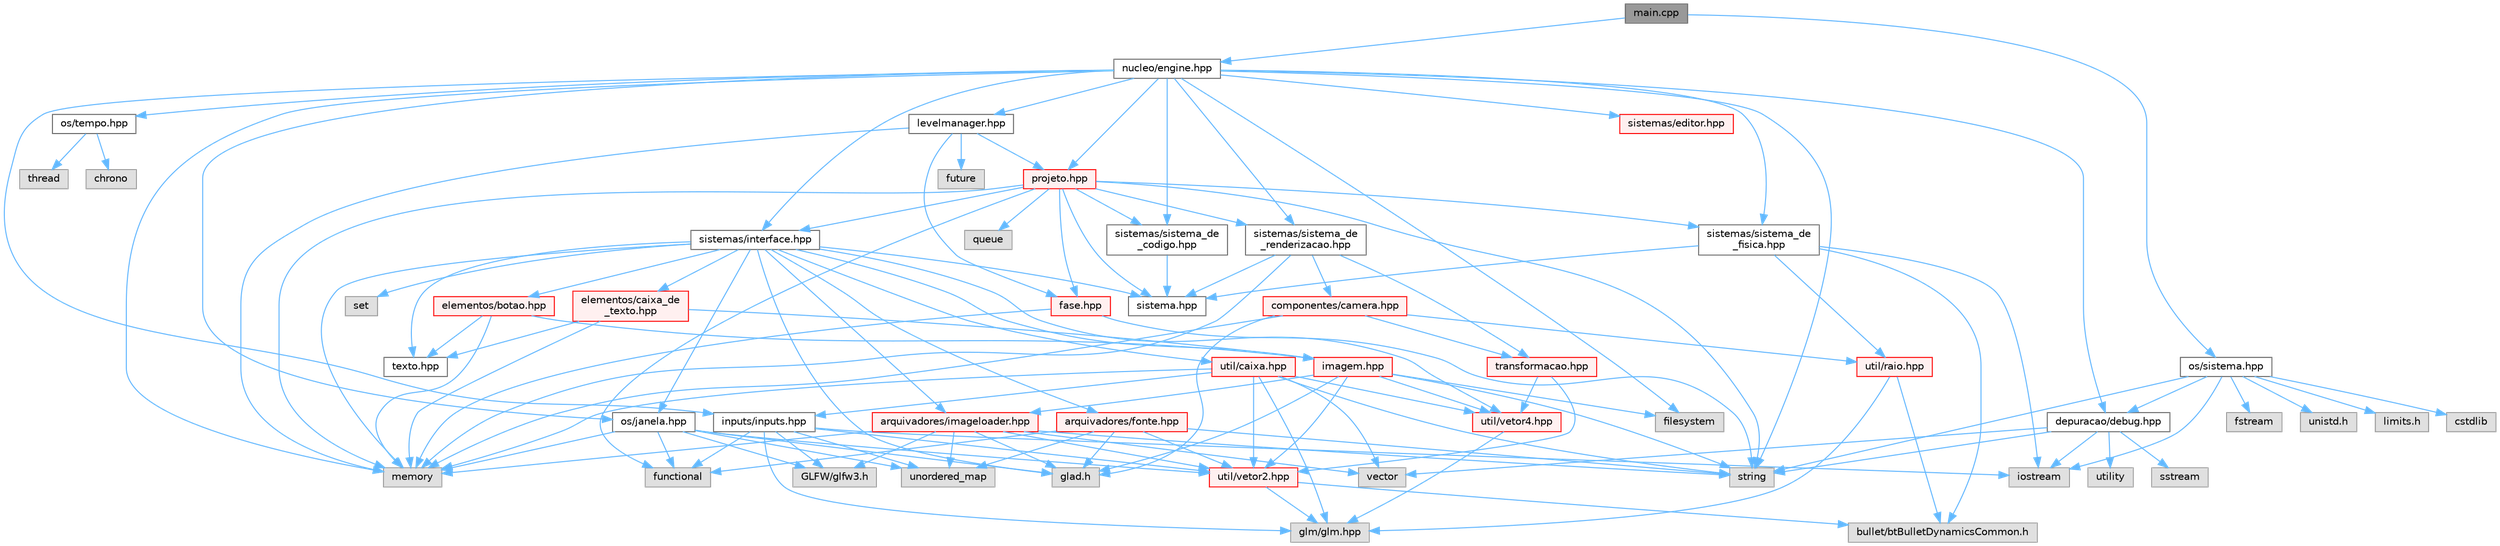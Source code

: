 digraph "main.cpp"
{
 // LATEX_PDF_SIZE
  bgcolor="transparent";
  edge [fontname=Helvetica,fontsize=10,labelfontname=Helvetica,labelfontsize=10];
  node [fontname=Helvetica,fontsize=10,shape=box,height=0.2,width=0.4];
  Node1 [id="Node000001",label="main.cpp",height=0.2,width=0.4,color="gray40", fillcolor="grey60", style="filled", fontcolor="black",tooltip=" "];
  Node1 -> Node2 [id="edge1_Node000001_Node000002",color="steelblue1",style="solid",tooltip=" "];
  Node2 [id="Node000002",label="nucleo/engine.hpp",height=0.2,width=0.4,color="grey40", fillcolor="white", style="filled",URL="$engine_8hpp.html",tooltip=" "];
  Node2 -> Node3 [id="edge2_Node000002_Node000003",color="steelblue1",style="solid",tooltip=" "];
  Node3 [id="Node000003",label="string",height=0.2,width=0.4,color="grey60", fillcolor="#E0E0E0", style="filled",tooltip=" "];
  Node2 -> Node4 [id="edge3_Node000002_Node000004",color="steelblue1",style="solid",tooltip=" "];
  Node4 [id="Node000004",label="memory",height=0.2,width=0.4,color="grey60", fillcolor="#E0E0E0", style="filled",tooltip=" "];
  Node2 -> Node5 [id="edge4_Node000002_Node000005",color="steelblue1",style="solid",tooltip=" "];
  Node5 [id="Node000005",label="filesystem",height=0.2,width=0.4,color="grey60", fillcolor="#E0E0E0", style="filled",tooltip=" "];
  Node2 -> Node6 [id="edge5_Node000002_Node000006",color="steelblue1",style="solid",tooltip=" "];
  Node6 [id="Node000006",label="depuracao/debug.hpp",height=0.2,width=0.4,color="grey40", fillcolor="white", style="filled",URL="$debug_8hpp.html",tooltip=" "];
  Node6 -> Node7 [id="edge6_Node000006_Node000007",color="steelblue1",style="solid",tooltip=" "];
  Node7 [id="Node000007",label="vector",height=0.2,width=0.4,color="grey60", fillcolor="#E0E0E0", style="filled",tooltip=" "];
  Node6 -> Node8 [id="edge7_Node000006_Node000008",color="steelblue1",style="solid",tooltip=" "];
  Node8 [id="Node000008",label="utility",height=0.2,width=0.4,color="grey60", fillcolor="#E0E0E0", style="filled",tooltip=" "];
  Node6 -> Node3 [id="edge8_Node000006_Node000003",color="steelblue1",style="solid",tooltip=" "];
  Node6 -> Node9 [id="edge9_Node000006_Node000009",color="steelblue1",style="solid",tooltip=" "];
  Node9 [id="Node000009",label="iostream",height=0.2,width=0.4,color="grey60", fillcolor="#E0E0E0", style="filled",tooltip=" "];
  Node6 -> Node10 [id="edge10_Node000006_Node000010",color="steelblue1",style="solid",tooltip=" "];
  Node10 [id="Node000010",label="sstream",height=0.2,width=0.4,color="grey60", fillcolor="#E0E0E0", style="filled",tooltip=" "];
  Node2 -> Node11 [id="edge11_Node000002_Node000011",color="steelblue1",style="solid",tooltip=" "];
  Node11 [id="Node000011",label="os/janela.hpp",height=0.2,width=0.4,color="grey40", fillcolor="white", style="filled",URL="$janela_8hpp_source.html",tooltip=" "];
  Node11 -> Node12 [id="edge12_Node000011_Node000012",color="steelblue1",style="solid",tooltip=" "];
  Node12 [id="Node000012",label="functional",height=0.2,width=0.4,color="grey60", fillcolor="#E0E0E0", style="filled",tooltip=" "];
  Node11 -> Node4 [id="edge13_Node000011_Node000004",color="steelblue1",style="solid",tooltip=" "];
  Node11 -> Node13 [id="edge14_Node000011_Node000013",color="steelblue1",style="solid",tooltip=" "];
  Node13 [id="Node000013",label="unordered_map",height=0.2,width=0.4,color="grey60", fillcolor="#E0E0E0", style="filled",tooltip=" "];
  Node11 -> Node14 [id="edge15_Node000011_Node000014",color="steelblue1",style="solid",tooltip=" "];
  Node14 [id="Node000014",label="glad.h",height=0.2,width=0.4,color="grey60", fillcolor="#E0E0E0", style="filled",tooltip=" "];
  Node11 -> Node15 [id="edge16_Node000011_Node000015",color="steelblue1",style="solid",tooltip=" "];
  Node15 [id="Node000015",label="GLFW/glfw3.h",height=0.2,width=0.4,color="grey60", fillcolor="#E0E0E0", style="filled",tooltip=" "];
  Node11 -> Node16 [id="edge17_Node000011_Node000016",color="steelblue1",style="solid",tooltip=" "];
  Node16 [id="Node000016",label="util/vetor2.hpp",height=0.2,width=0.4,color="red", fillcolor="#FFF0F0", style="filled",URL="$vetor2_8hpp.html",tooltip=" "];
  Node16 -> Node19 [id="edge18_Node000016_Node000019",color="steelblue1",style="solid",tooltip=" "];
  Node19 [id="Node000019",label="bullet/btBulletDynamicsCommon.h",height=0.2,width=0.4,color="grey60", fillcolor="#E0E0E0", style="filled",tooltip=" "];
  Node16 -> Node20 [id="edge19_Node000016_Node000020",color="steelblue1",style="solid",tooltip=" "];
  Node20 [id="Node000020",label="glm/glm.hpp",height=0.2,width=0.4,color="grey60", fillcolor="#E0E0E0", style="filled",tooltip=" "];
  Node2 -> Node21 [id="edge20_Node000002_Node000021",color="steelblue1",style="solid",tooltip=" "];
  Node21 [id="Node000021",label="os/tempo.hpp",height=0.2,width=0.4,color="grey40", fillcolor="white", style="filled",URL="$tempo_8hpp.html",tooltip="Inicia e gerencia o tempo."];
  Node21 -> Node22 [id="edge21_Node000021_Node000022",color="steelblue1",style="solid",tooltip=" "];
  Node22 [id="Node000022",label="thread",height=0.2,width=0.4,color="grey60", fillcolor="#E0E0E0", style="filled",tooltip=" "];
  Node21 -> Node23 [id="edge22_Node000021_Node000023",color="steelblue1",style="solid",tooltip=" "];
  Node23 [id="Node000023",label="chrono",height=0.2,width=0.4,color="grey60", fillcolor="#E0E0E0", style="filled",tooltip=" "];
  Node2 -> Node24 [id="edge23_Node000002_Node000024",color="steelblue1",style="solid",tooltip=" "];
  Node24 [id="Node000024",label="inputs/inputs.hpp",height=0.2,width=0.4,color="grey40", fillcolor="white", style="filled",URL="$inputs_8hpp.html",tooltip=" "];
  Node24 -> Node15 [id="edge24_Node000024_Node000015",color="steelblue1",style="solid",tooltip=" "];
  Node24 -> Node9 [id="edge25_Node000024_Node000009",color="steelblue1",style="solid",tooltip=" "];
  Node24 -> Node13 [id="edge26_Node000024_Node000013",color="steelblue1",style="solid",tooltip=" "];
  Node24 -> Node12 [id="edge27_Node000024_Node000012",color="steelblue1",style="solid",tooltip=" "];
  Node24 -> Node20 [id="edge28_Node000024_Node000020",color="steelblue1",style="solid",tooltip=" "];
  Node24 -> Node16 [id="edge29_Node000024_Node000016",color="steelblue1",style="solid",tooltip=" "];
  Node2 -> Node25 [id="edge30_Node000002_Node000025",color="steelblue1",style="solid",tooltip=" "];
  Node25 [id="Node000025",label="sistemas/sistema_de\l_renderizacao.hpp",height=0.2,width=0.4,color="grey40", fillcolor="white", style="filled",URL="$sistema__de__renderizacao_8hpp.html",tooltip=" "];
  Node25 -> Node26 [id="edge31_Node000025_Node000026",color="steelblue1",style="solid",tooltip=" "];
  Node26 [id="Node000026",label="sistema.hpp",height=0.2,width=0.4,color="grey40", fillcolor="white", style="filled",URL="$sistemas_2sistema_8hpp.html",tooltip=" "];
  Node25 -> Node27 [id="edge32_Node000025_Node000027",color="steelblue1",style="solid",tooltip=" "];
  Node27 [id="Node000027",label="componentes/camera.hpp",height=0.2,width=0.4,color="red", fillcolor="#FFF0F0", style="filled",URL="$camera_8hpp_source.html",tooltip=" "];
  Node27 -> Node4 [id="edge33_Node000027_Node000004",color="steelblue1",style="solid",tooltip=" "];
  Node27 -> Node14 [id="edge34_Node000027_Node000014",color="steelblue1",style="solid",tooltip=" "];
  Node27 -> Node35 [id="edge35_Node000027_Node000035",color="steelblue1",style="solid",tooltip=" "];
  Node35 [id="Node000035",label="transformacao.hpp",height=0.2,width=0.4,color="red", fillcolor="#FFF0F0", style="filled",URL="$transformacao_8hpp.html",tooltip="Calcula a mtriz de modelo para um objeto 3d qualquer."];
  Node35 -> Node16 [id="edge36_Node000035_Node000016",color="steelblue1",style="solid",tooltip=" "];
  Node35 -> Node37 [id="edge37_Node000035_Node000037",color="steelblue1",style="solid",tooltip=" "];
  Node37 [id="Node000037",label="util/vetor4.hpp",height=0.2,width=0.4,color="red", fillcolor="#FFF0F0", style="filled",URL="$vetor4_8hpp.html",tooltip=" "];
  Node37 -> Node20 [id="edge38_Node000037_Node000020",color="steelblue1",style="solid",tooltip=" "];
  Node27 -> Node57 [id="edge39_Node000027_Node000057",color="steelblue1",style="solid",tooltip=" "];
  Node57 [id="Node000057",label="util/raio.hpp",height=0.2,width=0.4,color="red", fillcolor="#FFF0F0", style="filled",URL="$raio_8hpp.html",tooltip=" "];
  Node57 -> Node20 [id="edge40_Node000057_Node000020",color="steelblue1",style="solid",tooltip=" "];
  Node57 -> Node19 [id="edge41_Node000057_Node000019",color="steelblue1",style="solid",tooltip=" "];
  Node25 -> Node35 [id="edge42_Node000025_Node000035",color="steelblue1",style="solid",tooltip=" "];
  Node25 -> Node4 [id="edge43_Node000025_Node000004",color="steelblue1",style="solid",tooltip=" "];
  Node2 -> Node58 [id="edge44_Node000002_Node000058",color="steelblue1",style="solid",tooltip=" "];
  Node58 [id="Node000058",label="sistemas/interface.hpp",height=0.2,width=0.4,color="grey40", fillcolor="white", style="filled",URL="$interface_8hpp_source.html",tooltip=" "];
  Node58 -> Node14 [id="edge45_Node000058_Node000014",color="steelblue1",style="solid",tooltip=" "];
  Node58 -> Node4 [id="edge46_Node000058_Node000004",color="steelblue1",style="solid",tooltip=" "];
  Node58 -> Node59 [id="edge47_Node000058_Node000059",color="steelblue1",style="solid",tooltip=" "];
  Node59 [id="Node000059",label="set",height=0.2,width=0.4,color="grey60", fillcolor="#E0E0E0", style="filled",tooltip=" "];
  Node58 -> Node26 [id="edge48_Node000058_Node000026",color="steelblue1",style="solid",tooltip=" "];
  Node58 -> Node48 [id="edge49_Node000058_Node000048",color="steelblue1",style="solid",tooltip=" "];
  Node48 [id="Node000048",label="arquivadores/imageloader.hpp",height=0.2,width=0.4,color="red", fillcolor="#FFF0F0", style="filled",URL="$imageloader_8hpp.html",tooltip=" "];
  Node48 -> Node14 [id="edge50_Node000048_Node000014",color="steelblue1",style="solid",tooltip=" "];
  Node48 -> Node15 [id="edge51_Node000048_Node000015",color="steelblue1",style="solid",tooltip=" "];
  Node48 -> Node3 [id="edge52_Node000048_Node000003",color="steelblue1",style="solid",tooltip=" "];
  Node48 -> Node13 [id="edge53_Node000048_Node000013",color="steelblue1",style="solid",tooltip=" "];
  Node48 -> Node7 [id="edge54_Node000048_Node000007",color="steelblue1",style="solid",tooltip=" "];
  Node48 -> Node4 [id="edge55_Node000048_Node000004",color="steelblue1",style="solid",tooltip=" "];
  Node48 -> Node16 [id="edge56_Node000048_Node000016",color="steelblue1",style="solid",tooltip=" "];
  Node58 -> Node60 [id="edge57_Node000058_Node000060",color="steelblue1",style="solid",tooltip=" "];
  Node60 [id="Node000060",label="arquivadores/fonte.hpp",height=0.2,width=0.4,color="red", fillcolor="#FFF0F0", style="filled",URL="$fonte_8hpp.html",tooltip=" "];
  Node60 -> Node14 [id="edge58_Node000060_Node000014",color="steelblue1",style="solid",tooltip=" "];
  Node60 -> Node3 [id="edge59_Node000060_Node000003",color="steelblue1",style="solid",tooltip=" "];
  Node60 -> Node13 [id="edge60_Node000060_Node000013",color="steelblue1",style="solid",tooltip=" "];
  Node60 -> Node16 [id="edge61_Node000060_Node000016",color="steelblue1",style="solid",tooltip=" "];
  Node60 -> Node12 [id="edge62_Node000060_Node000012",color="steelblue1",style="solid",tooltip=" "];
  Node58 -> Node62 [id="edge63_Node000058_Node000062",color="steelblue1",style="solid",tooltip=" "];
  Node62 [id="Node000062",label="util/caixa.hpp",height=0.2,width=0.4,color="red", fillcolor="#FFF0F0", style="filled",URL="$caixa_8hpp.html",tooltip=" "];
  Node62 -> Node3 [id="edge64_Node000062_Node000003",color="steelblue1",style="solid",tooltip=" "];
  Node62 -> Node4 [id="edge65_Node000062_Node000004",color="steelblue1",style="solid",tooltip=" "];
  Node62 -> Node7 [id="edge66_Node000062_Node000007",color="steelblue1",style="solid",tooltip=" "];
  Node62 -> Node16 [id="edge67_Node000062_Node000016",color="steelblue1",style="solid",tooltip=" "];
  Node62 -> Node37 [id="edge68_Node000062_Node000037",color="steelblue1",style="solid",tooltip=" "];
  Node62 -> Node20 [id="edge69_Node000062_Node000020",color="steelblue1",style="solid",tooltip=" "];
  Node62 -> Node24 [id="edge70_Node000062_Node000024",color="steelblue1",style="solid",tooltip=" "];
  Node58 -> Node63 [id="edge71_Node000058_Node000063",color="steelblue1",style="solid",tooltip=" "];
  Node63 [id="Node000063",label="elementos/botao.hpp",height=0.2,width=0.4,color="red", fillcolor="#FFF0F0", style="filled",URL="$botao_8hpp.html",tooltip=" "];
  Node63 -> Node64 [id="edge72_Node000063_Node000064",color="steelblue1",style="solid",tooltip=" "];
  Node64 [id="Node000064",label="imagem.hpp",height=0.2,width=0.4,color="red", fillcolor="#FFF0F0", style="filled",URL="$imagem_8hpp.html",tooltip=" "];
  Node64 -> Node14 [id="edge73_Node000064_Node000014",color="steelblue1",style="solid",tooltip=" "];
  Node64 -> Node3 [id="edge74_Node000064_Node000003",color="steelblue1",style="solid",tooltip=" "];
  Node64 -> Node5 [id="edge75_Node000064_Node000005",color="steelblue1",style="solid",tooltip=" "];
  Node64 -> Node16 [id="edge76_Node000064_Node000016",color="steelblue1",style="solid",tooltip=" "];
  Node64 -> Node37 [id="edge77_Node000064_Node000037",color="steelblue1",style="solid",tooltip=" "];
  Node64 -> Node48 [id="edge78_Node000064_Node000048",color="steelblue1",style="solid",tooltip=" "];
  Node63 -> Node66 [id="edge79_Node000063_Node000066",color="steelblue1",style="solid",tooltip=" "];
  Node66 [id="Node000066",label="texto.hpp",height=0.2,width=0.4,color="grey40", fillcolor="white", style="filled",URL="$texto_8hpp.html",tooltip=" "];
  Node63 -> Node4 [id="edge80_Node000063_Node000004",color="steelblue1",style="solid",tooltip=" "];
  Node58 -> Node67 [id="edge81_Node000058_Node000067",color="steelblue1",style="solid",tooltip=" "];
  Node67 [id="Node000067",label="elementos/caixa_de\l_texto.hpp",height=0.2,width=0.4,color="red", fillcolor="#FFF0F0", style="filled",URL="$caixa__de__texto_8hpp.html",tooltip=" "];
  Node67 -> Node64 [id="edge82_Node000067_Node000064",color="steelblue1",style="solid",tooltip=" "];
  Node67 -> Node66 [id="edge83_Node000067_Node000066",color="steelblue1",style="solid",tooltip=" "];
  Node67 -> Node4 [id="edge84_Node000067_Node000004",color="steelblue1",style="solid",tooltip=" "];
  Node58 -> Node64 [id="edge85_Node000058_Node000064",color="steelblue1",style="solid",tooltip=" "];
  Node58 -> Node66 [id="edge86_Node000058_Node000066",color="steelblue1",style="solid",tooltip=" "];
  Node58 -> Node37 [id="edge87_Node000058_Node000037",color="steelblue1",style="solid",tooltip=" "];
  Node58 -> Node11 [id="edge88_Node000058_Node000011",color="steelblue1",style="solid",tooltip=" "];
  Node2 -> Node69 [id="edge89_Node000002_Node000069",color="steelblue1",style="solid",tooltip=" "];
  Node69 [id="Node000069",label="sistemas/sistema_de\l_codigo.hpp",height=0.2,width=0.4,color="grey40", fillcolor="white", style="filled",URL="$sistema__de__codigo_8hpp.html",tooltip=" "];
  Node69 -> Node26 [id="edge90_Node000069_Node000026",color="steelblue1",style="solid",tooltip=" "];
  Node2 -> Node70 [id="edge91_Node000002_Node000070",color="steelblue1",style="solid",tooltip=" "];
  Node70 [id="Node000070",label="sistemas/sistema_de\l_fisica.hpp",height=0.2,width=0.4,color="grey40", fillcolor="white", style="filled",URL="$sistema__de__fisica_8hpp.html",tooltip=" "];
  Node70 -> Node26 [id="edge92_Node000070_Node000026",color="steelblue1",style="solid",tooltip=" "];
  Node70 -> Node9 [id="edge93_Node000070_Node000009",color="steelblue1",style="solid",tooltip=" "];
  Node70 -> Node57 [id="edge94_Node000070_Node000057",color="steelblue1",style="solid",tooltip=" "];
  Node70 -> Node19 [id="edge95_Node000070_Node000019",color="steelblue1",style="solid",tooltip=" "];
  Node2 -> Node71 [id="edge96_Node000002_Node000071",color="steelblue1",style="solid",tooltip=" "];
  Node71 [id="Node000071",label="levelmanager.hpp",height=0.2,width=0.4,color="grey40", fillcolor="white", style="filled",URL="$levelmanager_8hpp.html",tooltip="Gerencia as fases."];
  Node71 -> Node72 [id="edge97_Node000071_Node000072",color="steelblue1",style="solid",tooltip=" "];
  Node72 [id="Node000072",label="fase.hpp",height=0.2,width=0.4,color="red", fillcolor="#FFF0F0", style="filled",URL="$fase_8hpp_source.html",tooltip=" "];
  Node72 -> Node3 [id="edge98_Node000072_Node000003",color="steelblue1",style="solid",tooltip=" "];
  Node72 -> Node4 [id="edge99_Node000072_Node000004",color="steelblue1",style="solid",tooltip=" "];
  Node71 -> Node77 [id="edge100_Node000071_Node000077",color="steelblue1",style="solid",tooltip=" "];
  Node77 [id="Node000077",label="projeto.hpp",height=0.2,width=0.4,color="red", fillcolor="#FFF0F0", style="filled",URL="$projeto_8hpp.html",tooltip="Classe projeto."];
  Node77 -> Node3 [id="edge101_Node000077_Node000003",color="steelblue1",style="solid",tooltip=" "];
  Node77 -> Node78 [id="edge102_Node000077_Node000078",color="steelblue1",style="solid",tooltip=" "];
  Node78 [id="Node000078",label="queue",height=0.2,width=0.4,color="grey60", fillcolor="#E0E0E0", style="filled",tooltip=" "];
  Node77 -> Node12 [id="edge103_Node000077_Node000012",color="steelblue1",style="solid",tooltip=" "];
  Node77 -> Node4 [id="edge104_Node000077_Node000004",color="steelblue1",style="solid",tooltip=" "];
  Node77 -> Node72 [id="edge105_Node000077_Node000072",color="steelblue1",style="solid",tooltip=" "];
  Node77 -> Node26 [id="edge106_Node000077_Node000026",color="steelblue1",style="solid",tooltip=" "];
  Node77 -> Node70 [id="edge107_Node000077_Node000070",color="steelblue1",style="solid",tooltip=" "];
  Node77 -> Node25 [id="edge108_Node000077_Node000025",color="steelblue1",style="solid",tooltip=" "];
  Node77 -> Node69 [id="edge109_Node000077_Node000069",color="steelblue1",style="solid",tooltip=" "];
  Node77 -> Node58 [id="edge110_Node000077_Node000058",color="steelblue1",style="solid",tooltip=" "];
  Node71 -> Node79 [id="edge111_Node000071_Node000079",color="steelblue1",style="solid",tooltip=" "];
  Node79 [id="Node000079",label="future",height=0.2,width=0.4,color="grey60", fillcolor="#E0E0E0", style="filled",tooltip=" "];
  Node71 -> Node4 [id="edge112_Node000071_Node000004",color="steelblue1",style="solid",tooltip=" "];
  Node2 -> Node77 [id="edge113_Node000002_Node000077",color="steelblue1",style="solid",tooltip=" "];
  Node2 -> Node80 [id="edge114_Node000002_Node000080",color="steelblue1",style="solid",tooltip=" "];
  Node80 [id="Node000080",label="sistemas/editor.hpp",height=0.2,width=0.4,color="red", fillcolor="#FFF0F0", style="filled",URL="$editor_8hpp.html",tooltip=" "];
  Node1 -> Node82 [id="edge115_Node000001_Node000082",color="steelblue1",style="solid",tooltip=" "];
  Node82 [id="Node000082",label="os/sistema.hpp",height=0.2,width=0.4,color="grey40", fillcolor="white", style="filled",URL="$os_2sistema_8hpp.html",tooltip="funçoes do sistema"];
  Node82 -> Node83 [id="edge116_Node000082_Node000083",color="steelblue1",style="solid",tooltip=" "];
  Node83 [id="Node000083",label="cstdlib",height=0.2,width=0.4,color="grey60", fillcolor="#E0E0E0", style="filled",tooltip=" "];
  Node82 -> Node3 [id="edge117_Node000082_Node000003",color="steelblue1",style="solid",tooltip=" "];
  Node82 -> Node9 [id="edge118_Node000082_Node000009",color="steelblue1",style="solid",tooltip=" "];
  Node82 -> Node45 [id="edge119_Node000082_Node000045",color="steelblue1",style="solid",tooltip=" "];
  Node45 [id="Node000045",label="fstream",height=0.2,width=0.4,color="grey60", fillcolor="#E0E0E0", style="filled",tooltip=" "];
  Node82 -> Node84 [id="edge120_Node000082_Node000084",color="steelblue1",style="solid",tooltip=" "];
  Node84 [id="Node000084",label="unistd.h",height=0.2,width=0.4,color="grey60", fillcolor="#E0E0E0", style="filled",tooltip=" "];
  Node82 -> Node85 [id="edge121_Node000082_Node000085",color="steelblue1",style="solid",tooltip=" "];
  Node85 [id="Node000085",label="limits.h",height=0.2,width=0.4,color="grey60", fillcolor="#E0E0E0", style="filled",tooltip=" "];
  Node82 -> Node6 [id="edge122_Node000082_Node000006",color="steelblue1",style="solid",tooltip=" "];
}
